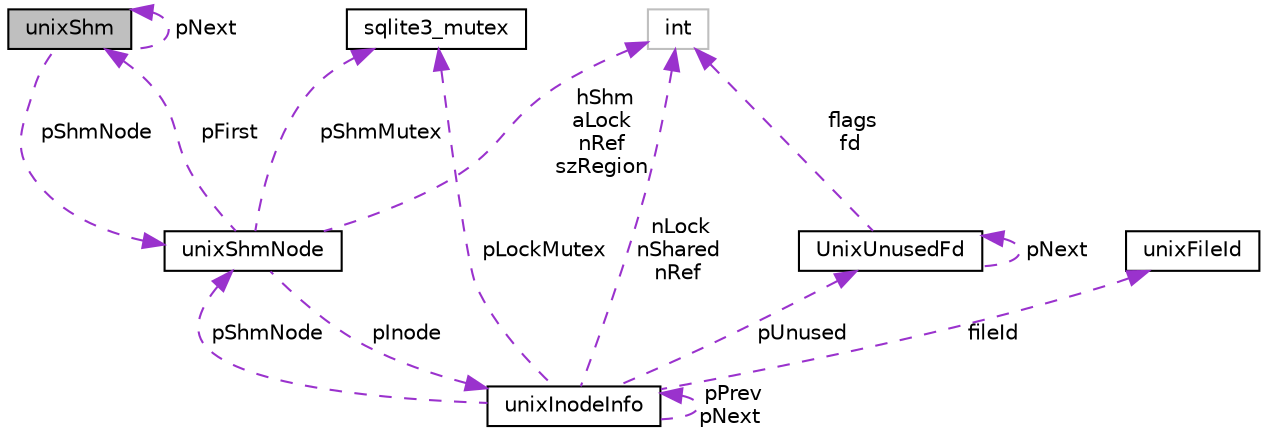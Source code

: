 digraph "unixShm"
{
 // LATEX_PDF_SIZE
  edge [fontname="Helvetica",fontsize="10",labelfontname="Helvetica",labelfontsize="10"];
  node [fontname="Helvetica",fontsize="10",shape=record];
  Node1 [label="unixShm",height=0.2,width=0.4,color="black", fillcolor="grey75", style="filled", fontcolor="black",tooltip=" "];
  Node1 -> Node1 [dir="back",color="darkorchid3",fontsize="10",style="dashed",label=" pNext" ,fontname="Helvetica"];
  Node2 -> Node1 [dir="back",color="darkorchid3",fontsize="10",style="dashed",label=" pShmNode" ,fontname="Helvetica"];
  Node2 [label="unixShmNode",height=0.2,width=0.4,color="black", fillcolor="white", style="filled",URL="$structunixShmNode.html",tooltip=" "];
  Node3 -> Node2 [dir="back",color="darkorchid3",fontsize="10",style="dashed",label=" pShmMutex" ,fontname="Helvetica"];
  Node3 [label="sqlite3_mutex",height=0.2,width=0.4,color="black", fillcolor="white", style="filled",URL="$structsqlite3__mutex.html",tooltip=" "];
  Node1 -> Node2 [dir="back",color="darkorchid3",fontsize="10",style="dashed",label=" pFirst" ,fontname="Helvetica"];
  Node4 -> Node2 [dir="back",color="darkorchid3",fontsize="10",style="dashed",label=" hShm\naLock\nnRef\nszRegion" ,fontname="Helvetica"];
  Node4 [label="int",height=0.2,width=0.4,color="grey75", fillcolor="white", style="filled",tooltip=" "];
  Node5 -> Node2 [dir="back",color="darkorchid3",fontsize="10",style="dashed",label=" pInode" ,fontname="Helvetica"];
  Node5 [label="unixInodeInfo",height=0.2,width=0.4,color="black", fillcolor="white", style="filled",URL="$structunixInodeInfo.html",tooltip=" "];
  Node3 -> Node5 [dir="back",color="darkorchid3",fontsize="10",style="dashed",label=" pLockMutex" ,fontname="Helvetica"];
  Node4 -> Node5 [dir="back",color="darkorchid3",fontsize="10",style="dashed",label=" nLock\nnShared\nnRef" ,fontname="Helvetica"];
  Node6 -> Node5 [dir="back",color="darkorchid3",fontsize="10",style="dashed",label=" pUnused" ,fontname="Helvetica"];
  Node6 [label="UnixUnusedFd",height=0.2,width=0.4,color="black", fillcolor="white", style="filled",URL="$structUnixUnusedFd.html",tooltip=" "];
  Node4 -> Node6 [dir="back",color="darkorchid3",fontsize="10",style="dashed",label=" flags\nfd" ,fontname="Helvetica"];
  Node6 -> Node6 [dir="back",color="darkorchid3",fontsize="10",style="dashed",label=" pNext" ,fontname="Helvetica"];
  Node5 -> Node5 [dir="back",color="darkorchid3",fontsize="10",style="dashed",label=" pPrev\npNext" ,fontname="Helvetica"];
  Node7 -> Node5 [dir="back",color="darkorchid3",fontsize="10",style="dashed",label=" fileId" ,fontname="Helvetica"];
  Node7 [label="unixFileId",height=0.2,width=0.4,color="black", fillcolor="white", style="filled",URL="$structunixFileId.html",tooltip=" "];
  Node2 -> Node5 [dir="back",color="darkorchid3",fontsize="10",style="dashed",label=" pShmNode" ,fontname="Helvetica"];
}
